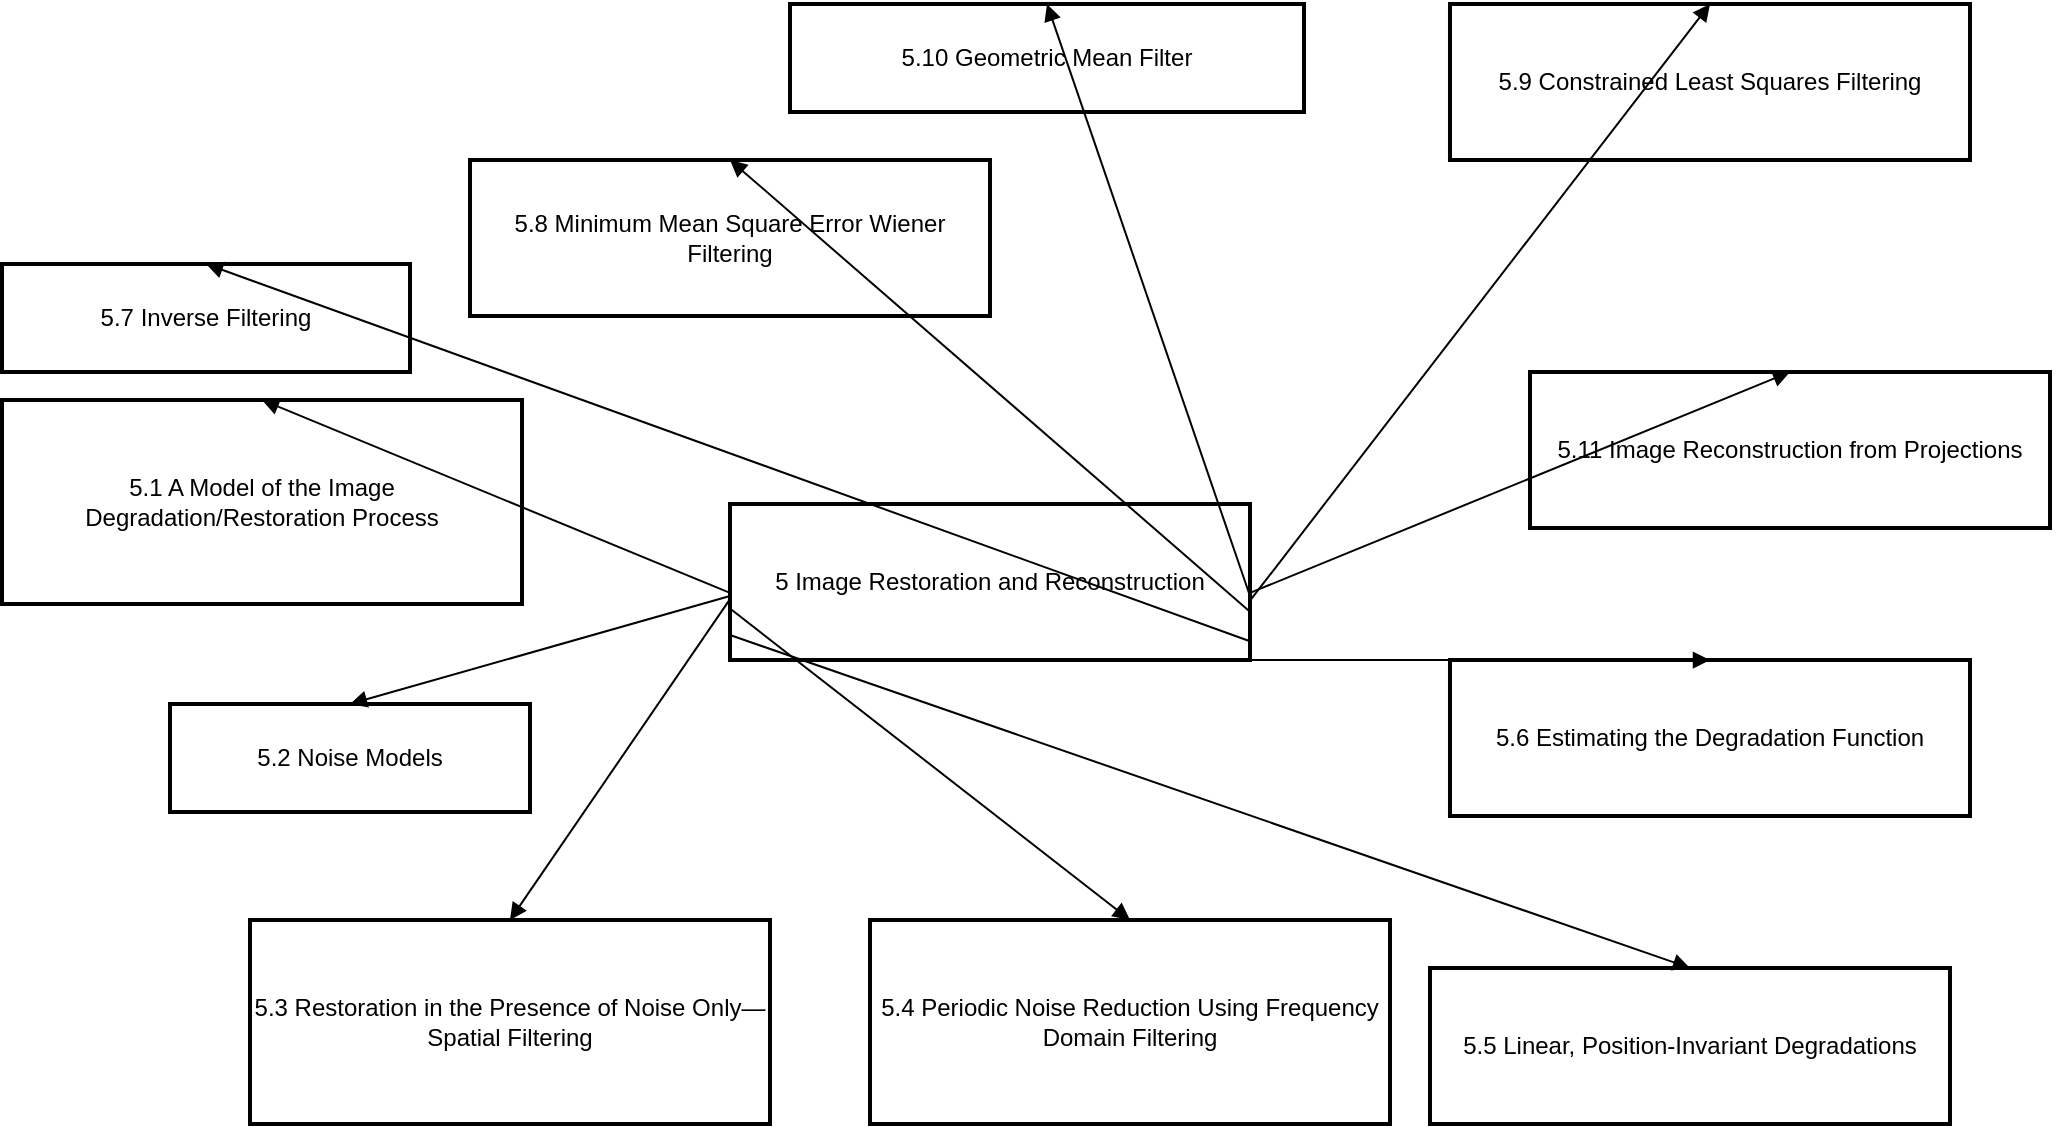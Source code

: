 <mxfile version="26.0.5">
  <diagram name="Page-1" id="LPm_B5MhoY3bjAaXXA4d">
    <mxGraphModel dx="344" dy="1808" grid="1" gridSize="10" guides="1" tooltips="1" connect="1" arrows="1" fold="1" page="1" pageScale="1" pageWidth="850" pageHeight="1100" math="0" shadow="0">
      <root>
        <mxCell id="0" />
        <mxCell id="1" parent="0" />
        <mxCell id="8EwA4v_RNF3V6teVnttK-1" value="5 Image Restoration and Reconstruction" style="whiteSpace=wrap;strokeWidth=2;" vertex="1" parent="1">
          <mxGeometry x="1860" y="-30.0" width="260" height="78" as="geometry" />
        </mxCell>
        <mxCell id="8EwA4v_RNF3V6teVnttK-2" value="5.1 A Model of the Image Degradation/Restoration Process" style="whiteSpace=wrap;strokeWidth=2;" vertex="1" parent="1">
          <mxGeometry x="1496.004" y="-82.001" width="260" height="102" as="geometry" />
        </mxCell>
        <mxCell id="8EwA4v_RNF3V6teVnttK-3" value="5.2 Noise Models" style="whiteSpace=wrap;strokeWidth=2;" vertex="1" parent="1">
          <mxGeometry x="1580.002" y="70.003" width="180" height="54" as="geometry" />
        </mxCell>
        <mxCell id="8EwA4v_RNF3V6teVnttK-4" value="5.3 Restoration in the Presence of Noise Only—Spatial Filtering" style="whiteSpace=wrap;strokeWidth=2;" vertex="1" parent="1">
          <mxGeometry x="1620.002" y="178.001" width="260" height="102" as="geometry" />
        </mxCell>
        <mxCell id="8EwA4v_RNF3V6teVnttK-5" value="5.4 Periodic Noise Reduction Using Frequency Domain Filtering" style="whiteSpace=wrap;strokeWidth=2;" vertex="1" parent="1">
          <mxGeometry x="1930.0" y="177.998" width="260" height="102" as="geometry" />
        </mxCell>
        <mxCell id="8EwA4v_RNF3V6teVnttK-6" value="5.5 Linear, Position-Invariant Degradations" style="whiteSpace=wrap;strokeWidth=2;" vertex="1" parent="1">
          <mxGeometry x="2209.996" y="202.0" width="260" height="78" as="geometry" />
        </mxCell>
        <mxCell id="8EwA4v_RNF3V6teVnttK-7" value="5.6 Estimating the Degradation Function" style="whiteSpace=wrap;strokeWidth=2;" vertex="1" parent="1">
          <mxGeometry x="2219.993" y="48.004" width="260" height="78" as="geometry" />
        </mxCell>
        <mxCell id="8EwA4v_RNF3V6teVnttK-8" value="5.7 Inverse Filtering" style="whiteSpace=wrap;strokeWidth=2;" vertex="1" parent="1">
          <mxGeometry x="1496.003" y="-149.999" width="204" height="54" as="geometry" />
        </mxCell>
        <mxCell id="8EwA4v_RNF3V6teVnttK-9" value="5.8 Minimum Mean Square Error Wiener Filtering" style="whiteSpace=wrap;strokeWidth=2;" vertex="1" parent="1">
          <mxGeometry x="1730.005" y="-202.002" width="260" height="78" as="geometry" />
        </mxCell>
        <mxCell id="8EwA4v_RNF3V6teVnttK-10" value="5.9 Constrained Least Squares Filtering" style="whiteSpace=wrap;strokeWidth=2;" vertex="1" parent="1">
          <mxGeometry x="2219.997" y="-280.004" width="260" height="78" as="geometry" />
        </mxCell>
        <mxCell id="8EwA4v_RNF3V6teVnttK-11" value="5.10 Geometric Mean Filter" style="whiteSpace=wrap;strokeWidth=2;" vertex="1" parent="1">
          <mxGeometry x="1890.0" y="-280.005" width="257" height="54" as="geometry" />
        </mxCell>
        <mxCell id="8EwA4v_RNF3V6teVnttK-12" value="5.11 Image Reconstruction from Projections" style="whiteSpace=wrap;strokeWidth=2;" vertex="1" parent="1">
          <mxGeometry x="2260.004" y="-95.999" width="260" height="78" as="geometry" />
        </mxCell>
        <mxCell id="8EwA4v_RNF3V6teVnttK-13" value="" style="curved=1;startArrow=none;endArrow=block;exitX=0;exitY=0.57;entryX=0.5;entryY=0;rounded=0;" edge="1" parent="1" source="8EwA4v_RNF3V6teVnttK-1" target="8EwA4v_RNF3V6teVnttK-2">
          <mxGeometry relative="1" as="geometry" />
        </mxCell>
        <mxCell id="8EwA4v_RNF3V6teVnttK-14" value="" style="curved=1;startArrow=none;endArrow=block;exitX=0;exitY=0.59;entryX=0.5;entryY=0;rounded=0;" edge="1" parent="1" source="8EwA4v_RNF3V6teVnttK-1" target="8EwA4v_RNF3V6teVnttK-3">
          <mxGeometry relative="1" as="geometry" />
        </mxCell>
        <mxCell id="8EwA4v_RNF3V6teVnttK-15" value="" style="curved=1;startArrow=none;endArrow=block;exitX=0;exitY=0.61;entryX=0.5;entryY=0;rounded=0;" edge="1" parent="1" source="8EwA4v_RNF3V6teVnttK-1" target="8EwA4v_RNF3V6teVnttK-4">
          <mxGeometry relative="1" as="geometry" />
        </mxCell>
        <mxCell id="8EwA4v_RNF3V6teVnttK-16" value="" style="curved=1;startArrow=none;endArrow=block;exitX=0;exitY=0.67;entryX=0.5;entryY=0;rounded=0;" edge="1" parent="1" source="8EwA4v_RNF3V6teVnttK-1" target="8EwA4v_RNF3V6teVnttK-5">
          <mxGeometry relative="1" as="geometry" />
        </mxCell>
        <mxCell id="8EwA4v_RNF3V6teVnttK-17" value="" style="curved=1;startArrow=none;endArrow=block;exitX=0;exitY=0.84;entryX=0.5;entryY=0;rounded=0;" edge="1" parent="1" source="8EwA4v_RNF3V6teVnttK-1" target="8EwA4v_RNF3V6teVnttK-6">
          <mxGeometry relative="1" as="geometry" />
        </mxCell>
        <mxCell id="8EwA4v_RNF3V6teVnttK-18" value="" style="curved=1;startArrow=none;endArrow=block;exitX=0.5;exitY=1;entryX=0.5;entryY=0;rounded=0;" edge="1" parent="1" source="8EwA4v_RNF3V6teVnttK-1" target="8EwA4v_RNF3V6teVnttK-7">
          <mxGeometry relative="1" as="geometry" />
        </mxCell>
        <mxCell id="8EwA4v_RNF3V6teVnttK-19" value="" style="curved=1;startArrow=none;endArrow=block;exitX=1;exitY=0.88;entryX=0.5;entryY=0;rounded=0;" edge="1" parent="1" source="8EwA4v_RNF3V6teVnttK-1" target="8EwA4v_RNF3V6teVnttK-8">
          <mxGeometry relative="1" as="geometry" />
        </mxCell>
        <mxCell id="8EwA4v_RNF3V6teVnttK-20" value="" style="curved=1;startArrow=none;endArrow=block;exitX=1;exitY=0.69;entryX=0.5;entryY=0;rounded=0;" edge="1" parent="1" source="8EwA4v_RNF3V6teVnttK-1" target="8EwA4v_RNF3V6teVnttK-9">
          <mxGeometry relative="1" as="geometry" />
        </mxCell>
        <mxCell id="8EwA4v_RNF3V6teVnttK-21" value="" style="curved=1;startArrow=none;endArrow=block;exitX=1;exitY=0.62;entryX=0.5;entryY=0;rounded=0;" edge="1" parent="1" source="8EwA4v_RNF3V6teVnttK-1" target="8EwA4v_RNF3V6teVnttK-10">
          <mxGeometry relative="1" as="geometry" />
        </mxCell>
        <mxCell id="8EwA4v_RNF3V6teVnttK-22" value="" style="curved=1;startArrow=none;endArrow=block;exitX=1;exitY=0.59;entryX=0.5;entryY=0;rounded=0;" edge="1" parent="1" source="8EwA4v_RNF3V6teVnttK-1" target="8EwA4v_RNF3V6teVnttK-11">
          <mxGeometry relative="1" as="geometry" />
        </mxCell>
        <mxCell id="8EwA4v_RNF3V6teVnttK-23" value="" style="curved=1;startArrow=none;endArrow=block;exitX=1;exitY=0.57;entryX=0.5;entryY=0;rounded=0;" edge="1" parent="1" source="8EwA4v_RNF3V6teVnttK-1" target="8EwA4v_RNF3V6teVnttK-12">
          <mxGeometry relative="1" as="geometry" />
        </mxCell>
      </root>
    </mxGraphModel>
  </diagram>
</mxfile>
